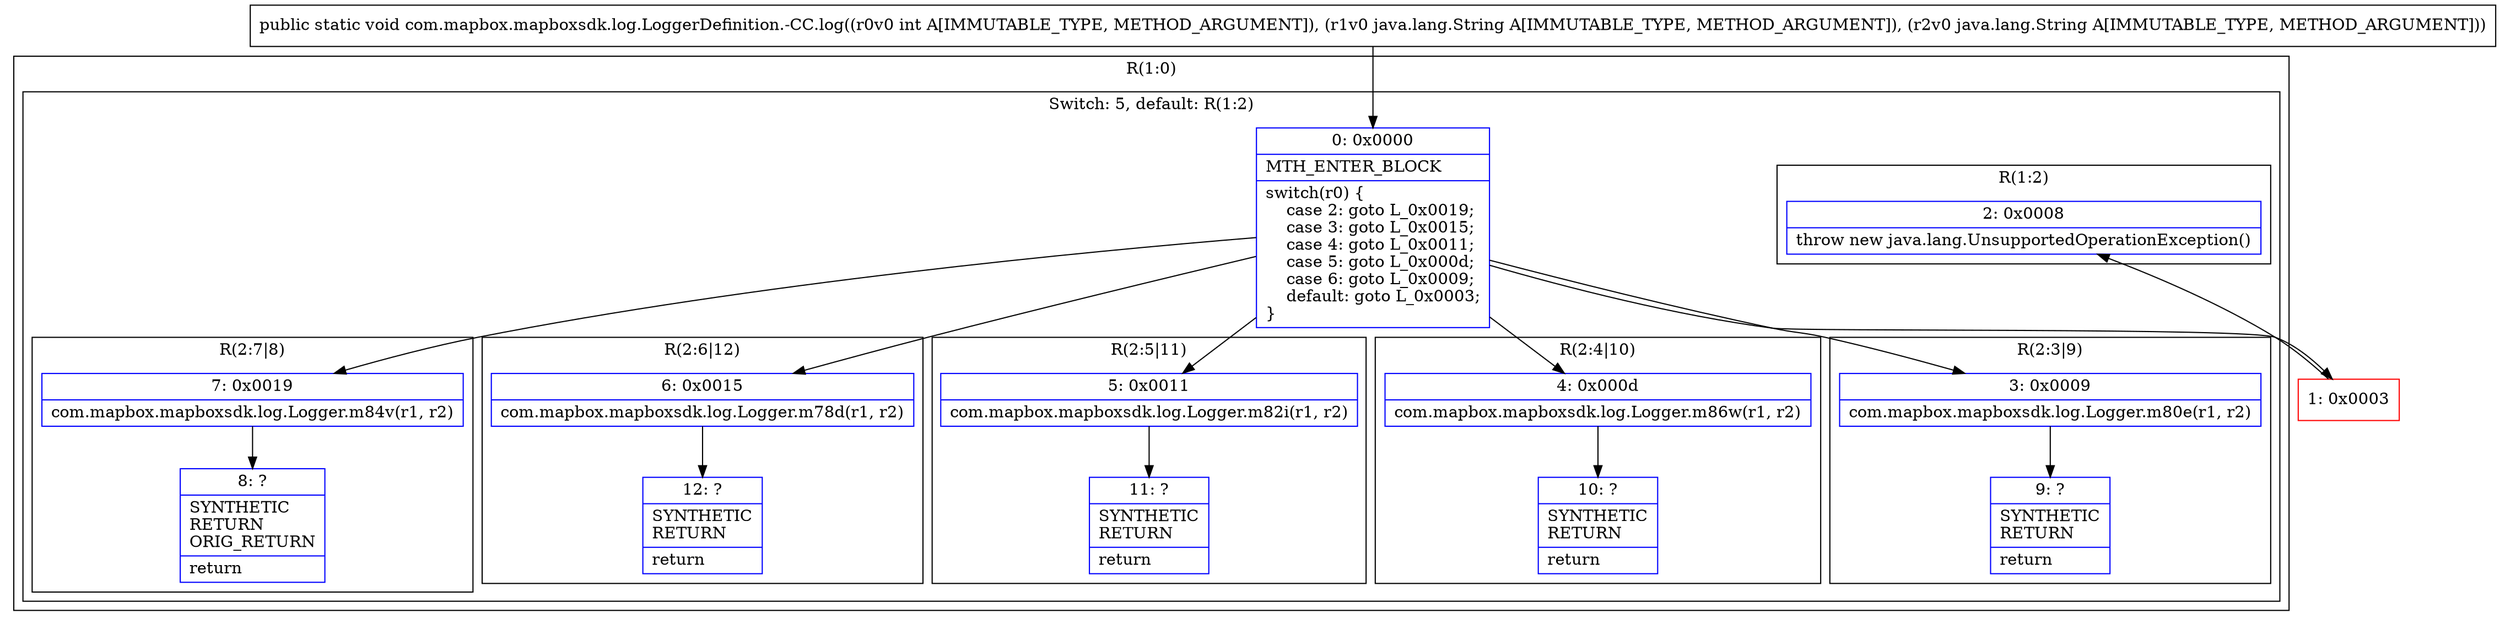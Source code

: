 digraph "CFG forcom.mapbox.mapboxsdk.log.LoggerDefinition.\-CC.log(ILjava\/lang\/String;Ljava\/lang\/String;)V" {
subgraph cluster_Region_11147739 {
label = "R(1:0)";
node [shape=record,color=blue];
subgraph cluster_SwitchRegion_1804070242 {
label = "Switch: 5, default: R(1:2)";
node [shape=record,color=blue];
Node_0 [shape=record,label="{0\:\ 0x0000|MTH_ENTER_BLOCK\l|switch(r0) \{\l    case 2: goto L_0x0019;\l    case 3: goto L_0x0015;\l    case 4: goto L_0x0011;\l    case 5: goto L_0x000d;\l    case 6: goto L_0x0009;\l    default: goto L_0x0003;\l\}\l}"];
subgraph cluster_Region_713913905 {
label = "R(2:7|8)";
node [shape=record,color=blue];
Node_7 [shape=record,label="{7\:\ 0x0019|com.mapbox.mapboxsdk.log.Logger.m84v(r1, r2)\l}"];
Node_8 [shape=record,label="{8\:\ ?|SYNTHETIC\lRETURN\lORIG_RETURN\l|return\l}"];
}
subgraph cluster_Region_1015502840 {
label = "R(2:6|12)";
node [shape=record,color=blue];
Node_6 [shape=record,label="{6\:\ 0x0015|com.mapbox.mapboxsdk.log.Logger.m78d(r1, r2)\l}"];
Node_12 [shape=record,label="{12\:\ ?|SYNTHETIC\lRETURN\l|return\l}"];
}
subgraph cluster_Region_1823733106 {
label = "R(2:5|11)";
node [shape=record,color=blue];
Node_5 [shape=record,label="{5\:\ 0x0011|com.mapbox.mapboxsdk.log.Logger.m82i(r1, r2)\l}"];
Node_11 [shape=record,label="{11\:\ ?|SYNTHETIC\lRETURN\l|return\l}"];
}
subgraph cluster_Region_940304763 {
label = "R(2:4|10)";
node [shape=record,color=blue];
Node_4 [shape=record,label="{4\:\ 0x000d|com.mapbox.mapboxsdk.log.Logger.m86w(r1, r2)\l}"];
Node_10 [shape=record,label="{10\:\ ?|SYNTHETIC\lRETURN\l|return\l}"];
}
subgraph cluster_Region_2046176437 {
label = "R(2:3|9)";
node [shape=record,color=blue];
Node_3 [shape=record,label="{3\:\ 0x0009|com.mapbox.mapboxsdk.log.Logger.m80e(r1, r2)\l}"];
Node_9 [shape=record,label="{9\:\ ?|SYNTHETIC\lRETURN\l|return\l}"];
}
subgraph cluster_Region_2143853796 {
label = "R(1:2)";
node [shape=record,color=blue];
Node_2 [shape=record,label="{2\:\ 0x0008|throw new java.lang.UnsupportedOperationException()\l}"];
}
}
}
Node_1 [shape=record,color=red,label="{1\:\ 0x0003}"];
MethodNode[shape=record,label="{public static void com.mapbox.mapboxsdk.log.LoggerDefinition.\-CC.log((r0v0 int A[IMMUTABLE_TYPE, METHOD_ARGUMENT]), (r1v0 java.lang.String A[IMMUTABLE_TYPE, METHOD_ARGUMENT]), (r2v0 java.lang.String A[IMMUTABLE_TYPE, METHOD_ARGUMENT])) }"];
MethodNode -> Node_0;
Node_0 -> Node_1;
Node_0 -> Node_3;
Node_0 -> Node_4;
Node_0 -> Node_5;
Node_0 -> Node_6;
Node_0 -> Node_7;
Node_7 -> Node_8;
Node_6 -> Node_12;
Node_5 -> Node_11;
Node_4 -> Node_10;
Node_3 -> Node_9;
Node_1 -> Node_2;
}

